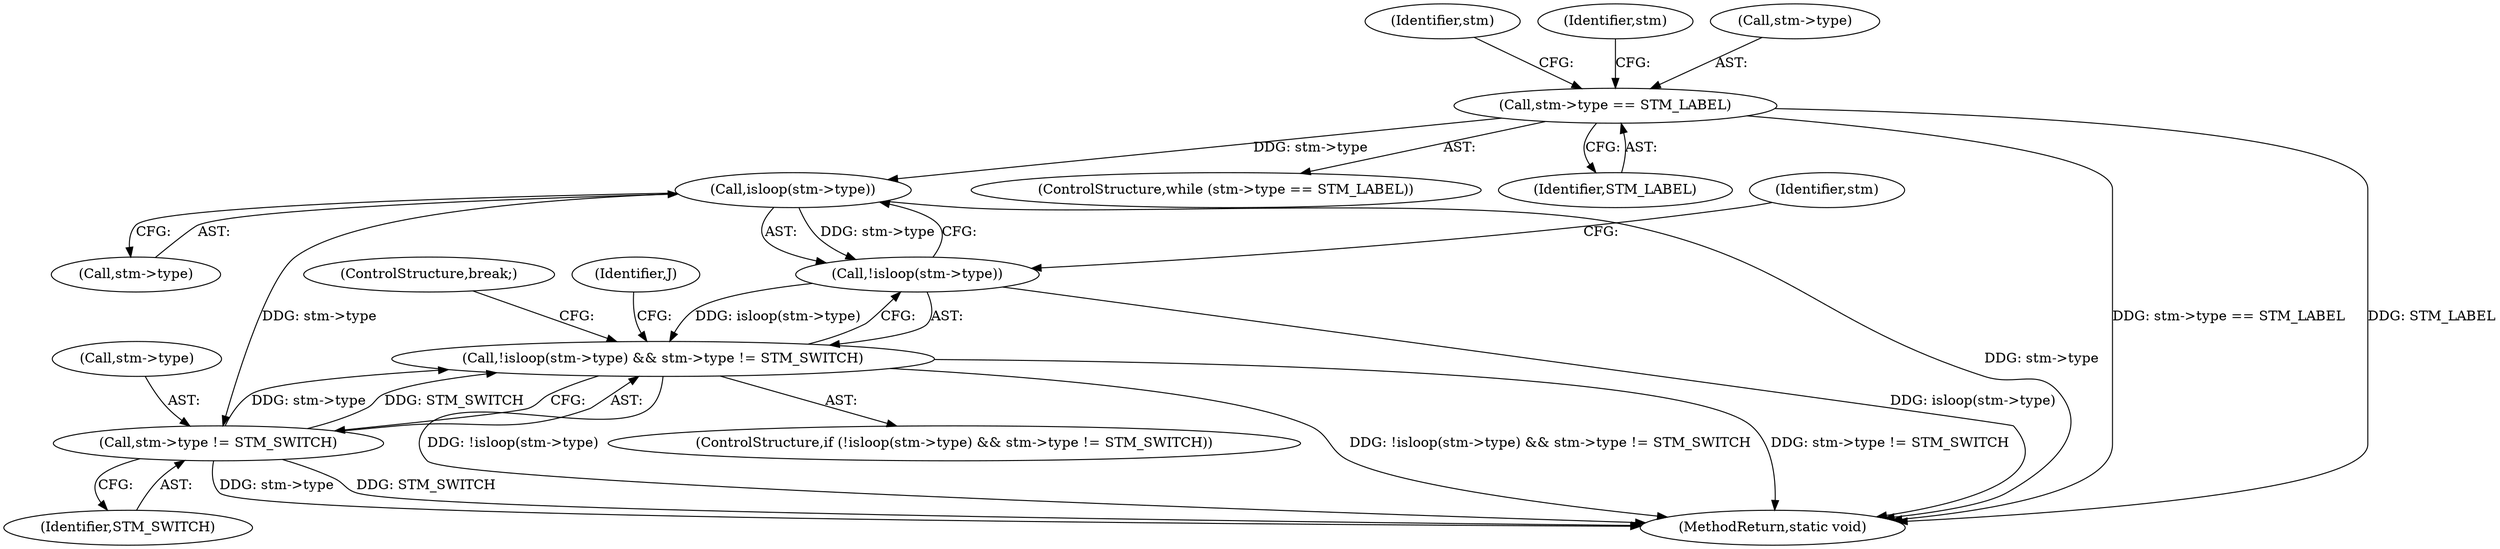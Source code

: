 digraph "0_ghostscript_5008105780c0b0182ea6eda83ad5598f225be3ee@pointer" {
"1000533" [label="(Call,isloop(stm->type))"];
"1000520" [label="(Call,stm->type == STM_LABEL)"];
"1000532" [label="(Call,!isloop(stm->type))"];
"1000531" [label="(Call,!isloop(stm->type) && stm->type != STM_SWITCH)"];
"1000537" [label="(Call,stm->type != STM_SWITCH)"];
"1000519" [label="(ControlStructure,while (stm->type == STM_LABEL))"];
"1000552" [label="(ControlStructure,break;)"];
"1000535" [label="(Identifier,stm)"];
"1000524" [label="(Identifier,STM_LABEL)"];
"1000834" [label="(MethodReturn,static void)"];
"1000534" [label="(Call,stm->type)"];
"1000530" [label="(ControlStructure,if (!isloop(stm->type) && stm->type != STM_SWITCH))"];
"1000533" [label="(Call,isloop(stm->type))"];
"1000531" [label="(Call,!isloop(stm->type) && stm->type != STM_SWITCH)"];
"1000520" [label="(Call,stm->type == STM_LABEL)"];
"1000526" [label="(Identifier,stm)"];
"1000521" [label="(Call,stm->type)"];
"1000543" [label="(Identifier,J)"];
"1000541" [label="(Identifier,STM_SWITCH)"];
"1000538" [label="(Call,stm->type)"];
"1000532" [label="(Call,!isloop(stm->type))"];
"1000539" [label="(Identifier,stm)"];
"1000537" [label="(Call,stm->type != STM_SWITCH)"];
"1000533" -> "1000532"  [label="AST: "];
"1000533" -> "1000534"  [label="CFG: "];
"1000534" -> "1000533"  [label="AST: "];
"1000532" -> "1000533"  [label="CFG: "];
"1000533" -> "1000834"  [label="DDG: stm->type"];
"1000533" -> "1000532"  [label="DDG: stm->type"];
"1000520" -> "1000533"  [label="DDG: stm->type"];
"1000533" -> "1000537"  [label="DDG: stm->type"];
"1000520" -> "1000519"  [label="AST: "];
"1000520" -> "1000524"  [label="CFG: "];
"1000521" -> "1000520"  [label="AST: "];
"1000524" -> "1000520"  [label="AST: "];
"1000526" -> "1000520"  [label="CFG: "];
"1000535" -> "1000520"  [label="CFG: "];
"1000520" -> "1000834"  [label="DDG: stm->type == STM_LABEL"];
"1000520" -> "1000834"  [label="DDG: STM_LABEL"];
"1000532" -> "1000531"  [label="AST: "];
"1000539" -> "1000532"  [label="CFG: "];
"1000531" -> "1000532"  [label="CFG: "];
"1000532" -> "1000834"  [label="DDG: isloop(stm->type)"];
"1000532" -> "1000531"  [label="DDG: isloop(stm->type)"];
"1000531" -> "1000530"  [label="AST: "];
"1000531" -> "1000537"  [label="CFG: "];
"1000537" -> "1000531"  [label="AST: "];
"1000543" -> "1000531"  [label="CFG: "];
"1000552" -> "1000531"  [label="CFG: "];
"1000531" -> "1000834"  [label="DDG: !isloop(stm->type) && stm->type != STM_SWITCH"];
"1000531" -> "1000834"  [label="DDG: stm->type != STM_SWITCH"];
"1000531" -> "1000834"  [label="DDG: !isloop(stm->type)"];
"1000537" -> "1000531"  [label="DDG: stm->type"];
"1000537" -> "1000531"  [label="DDG: STM_SWITCH"];
"1000537" -> "1000541"  [label="CFG: "];
"1000538" -> "1000537"  [label="AST: "];
"1000541" -> "1000537"  [label="AST: "];
"1000537" -> "1000834"  [label="DDG: stm->type"];
"1000537" -> "1000834"  [label="DDG: STM_SWITCH"];
}
